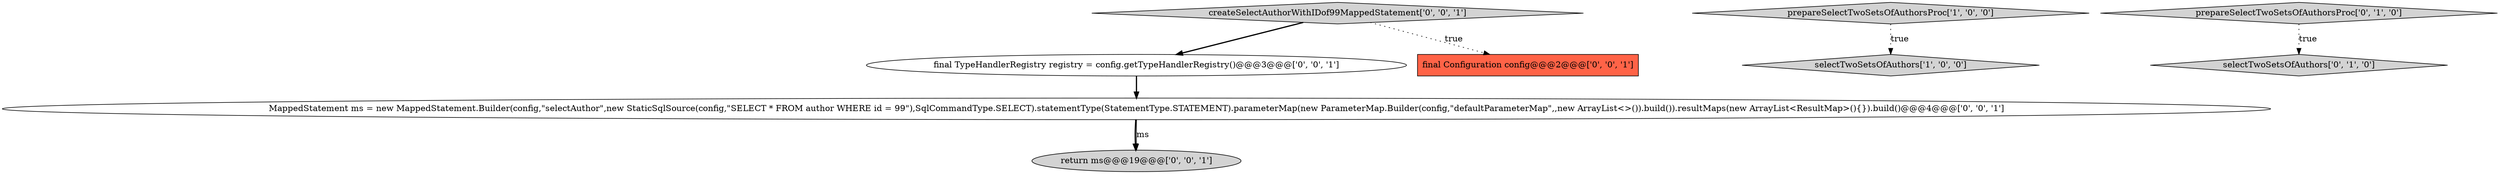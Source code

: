digraph {
6 [style = filled, label = "final TypeHandlerRegistry registry = config.getTypeHandlerRegistry()@@@3@@@['0', '0', '1']", fillcolor = white, shape = ellipse image = "AAA0AAABBB3BBB"];
1 [style = filled, label = "prepareSelectTwoSetsOfAuthorsProc['1', '0', '0']", fillcolor = lightgray, shape = diamond image = "AAA0AAABBB1BBB"];
7 [style = filled, label = "createSelectAuthorWithIDof99MappedStatement['0', '0', '1']", fillcolor = lightgray, shape = diamond image = "AAA0AAABBB3BBB"];
3 [style = filled, label = "prepareSelectTwoSetsOfAuthorsProc['0', '1', '0']", fillcolor = lightgray, shape = diamond image = "AAA0AAABBB2BBB"];
5 [style = filled, label = "return ms@@@19@@@['0', '0', '1']", fillcolor = lightgray, shape = ellipse image = "AAA0AAABBB3BBB"];
4 [style = filled, label = "final Configuration config@@@2@@@['0', '0', '1']", fillcolor = tomato, shape = box image = "AAA0AAABBB3BBB"];
2 [style = filled, label = "selectTwoSetsOfAuthors['0', '1', '0']", fillcolor = lightgray, shape = diamond image = "AAA0AAABBB2BBB"];
8 [style = filled, label = "MappedStatement ms = new MappedStatement.Builder(config,\"selectAuthor\",new StaticSqlSource(config,\"SELECT * FROM author WHERE id = 99\"),SqlCommandType.SELECT).statementType(StatementType.STATEMENT).parameterMap(new ParameterMap.Builder(config,\"defaultParameterMap\",,new ArrayList<>()).build()).resultMaps(new ArrayList<ResultMap>(){}).build()@@@4@@@['0', '0', '1']", fillcolor = white, shape = ellipse image = "AAA0AAABBB3BBB"];
0 [style = filled, label = "selectTwoSetsOfAuthors['1', '0', '0']", fillcolor = lightgray, shape = diamond image = "AAA0AAABBB1BBB"];
6->8 [style = bold, label=""];
1->0 [style = dotted, label="true"];
7->6 [style = bold, label=""];
8->5 [style = bold, label=""];
8->5 [style = solid, label="ms"];
7->4 [style = dotted, label="true"];
3->2 [style = dotted, label="true"];
}
